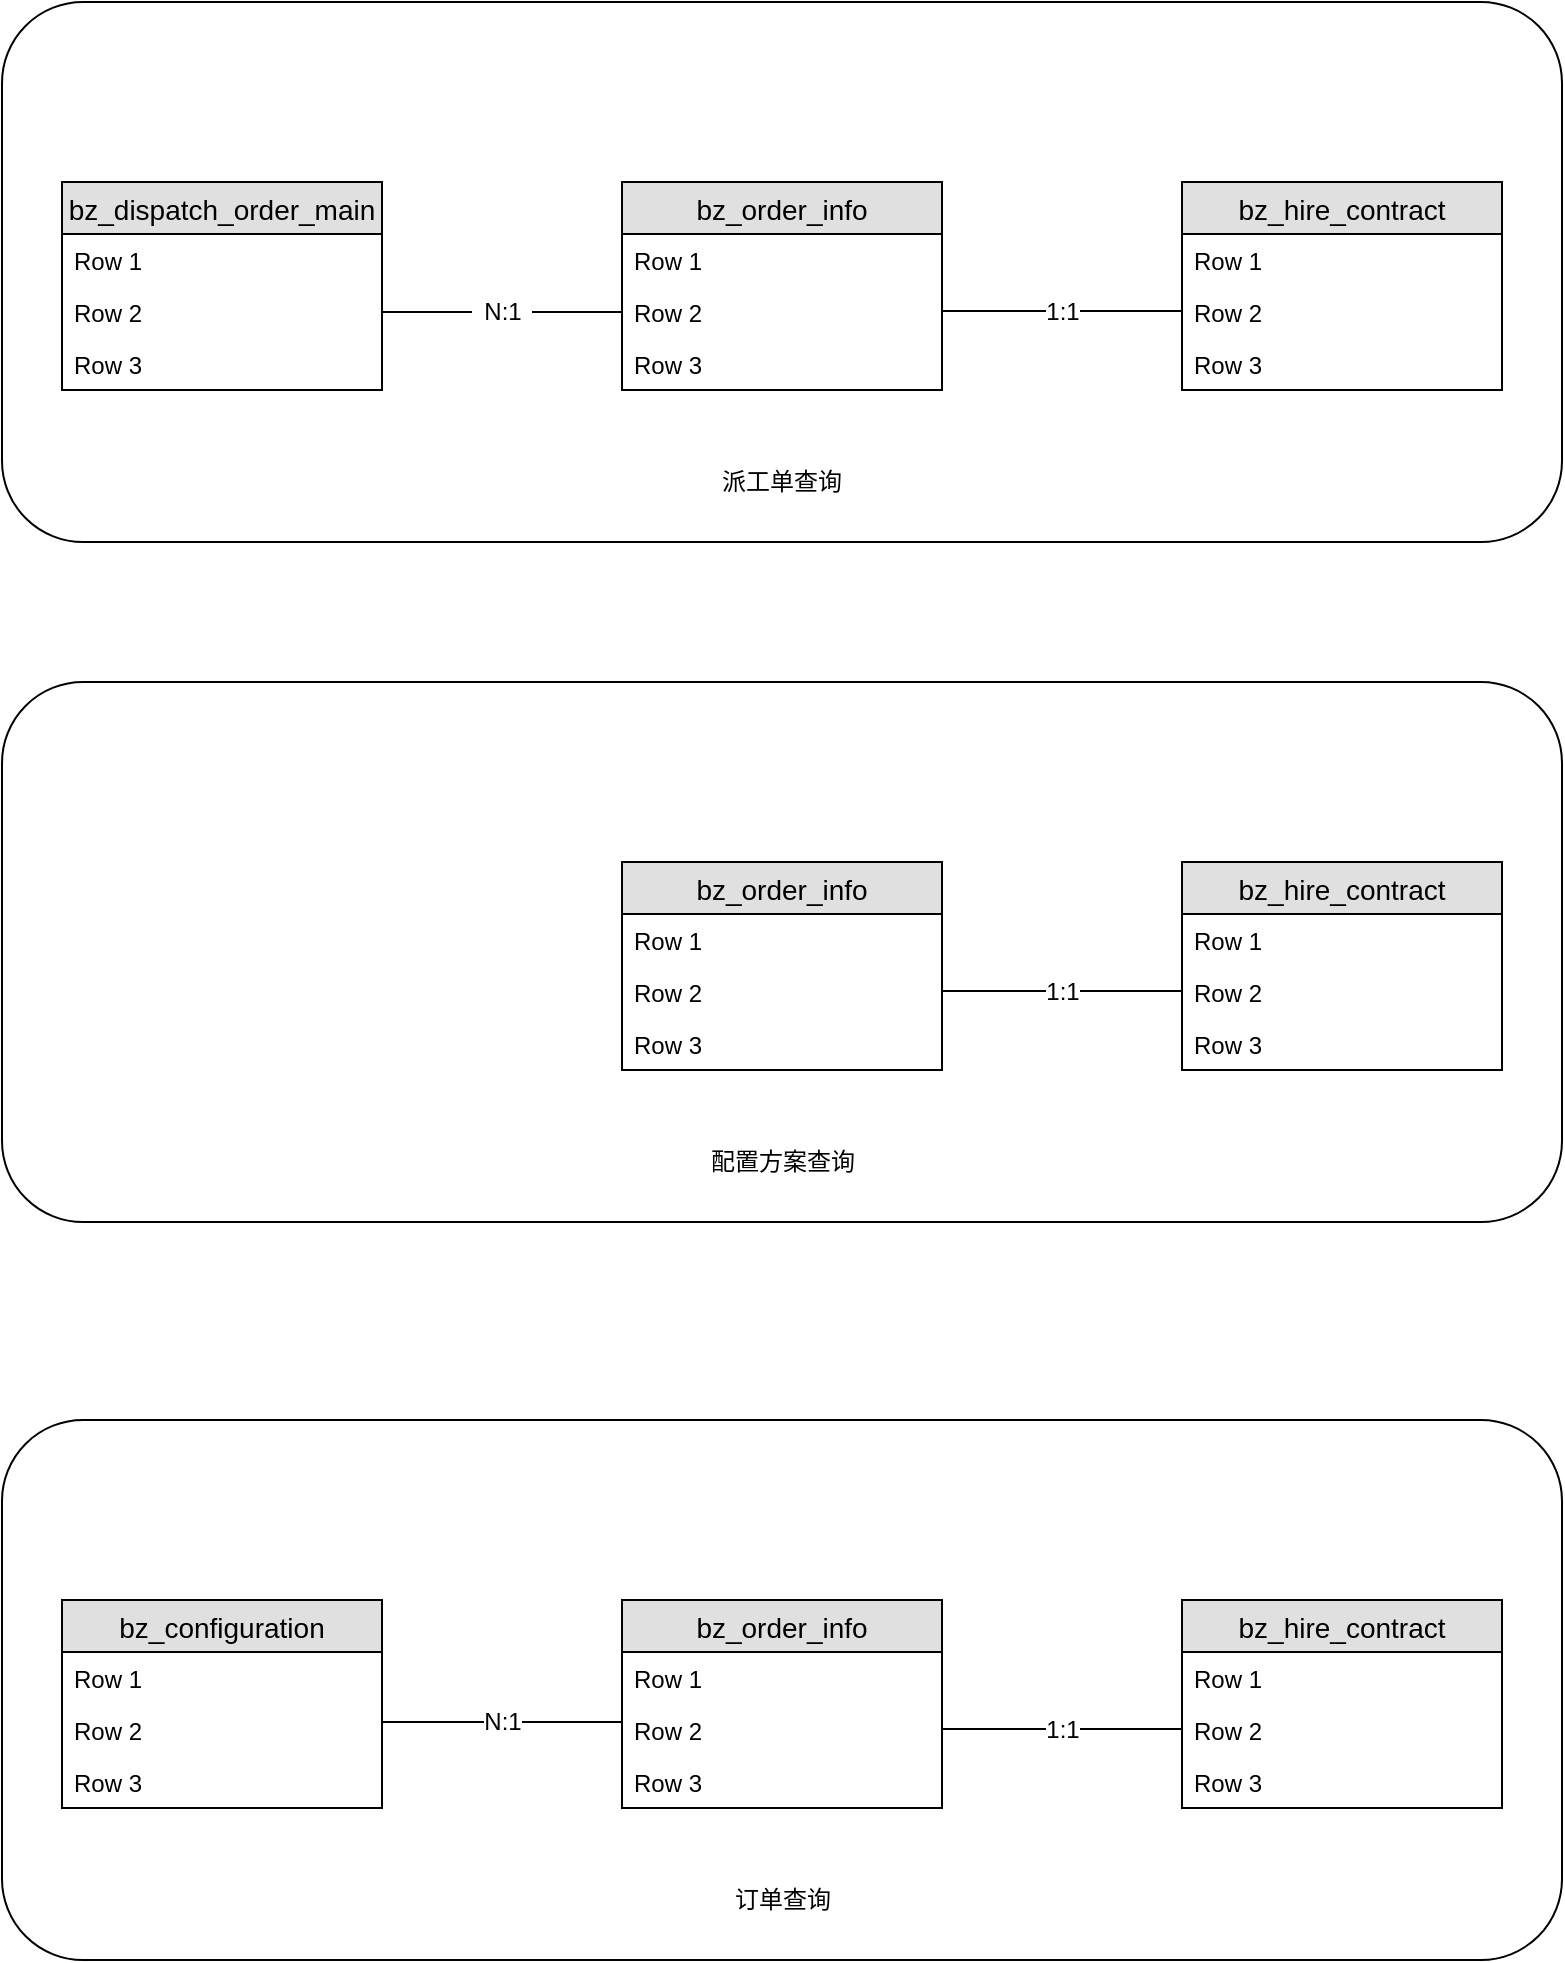 <mxfile version="12.4.2" type="github" pages="1">
  <diagram id="rW7b4nVCKHTJPiQgu7Rn" name="第 1 页">
    <mxGraphModel dx="1422" dy="762" grid="1" gridSize="10" guides="1" tooltips="1" connect="1" arrows="1" fold="1" page="1" pageScale="1" pageWidth="827" pageHeight="1169" math="0" shadow="0">
      <root>
        <mxCell id="0"/>
        <mxCell id="1" parent="0"/>
        <mxCell id="9NOth7-igrCUzFacUM3O-35" value="" style="rounded=1;whiteSpace=wrap;html=1;" vertex="1" parent="1">
          <mxGeometry y="190" width="780" height="270" as="geometry"/>
        </mxCell>
        <mxCell id="9NOth7-igrCUzFacUM3O-12" value="bz_order_info" style="swimlane;fontStyle=0;childLayout=stackLayout;horizontal=1;startSize=26;fillColor=#e0e0e0;horizontalStack=0;resizeParent=1;resizeParentMax=0;resizeLast=0;collapsible=1;marginBottom=0;swimlaneFillColor=#ffffff;align=center;fontSize=14;" vertex="1" parent="1">
          <mxGeometry x="310" y="280" width="160" height="104" as="geometry">
            <mxRectangle x="130" y="220" width="120" height="26" as="alternateBounds"/>
          </mxGeometry>
        </mxCell>
        <mxCell id="9NOth7-igrCUzFacUM3O-13" value="Row 1" style="text;strokeColor=none;fillColor=none;spacingLeft=4;spacingRight=4;overflow=hidden;rotatable=0;points=[[0,0.5],[1,0.5]];portConstraint=eastwest;fontSize=12;" vertex="1" parent="9NOth7-igrCUzFacUM3O-12">
          <mxGeometry y="26" width="160" height="26" as="geometry"/>
        </mxCell>
        <mxCell id="9NOth7-igrCUzFacUM3O-14" value="Row 2" style="text;strokeColor=none;fillColor=none;spacingLeft=4;spacingRight=4;overflow=hidden;rotatable=0;points=[[0,0.5],[1,0.5]];portConstraint=eastwest;fontSize=12;" vertex="1" parent="9NOth7-igrCUzFacUM3O-12">
          <mxGeometry y="52" width="160" height="26" as="geometry"/>
        </mxCell>
        <mxCell id="9NOth7-igrCUzFacUM3O-15" value="Row 3" style="text;strokeColor=none;fillColor=none;spacingLeft=4;spacingRight=4;overflow=hidden;rotatable=0;points=[[0,0.5],[1,0.5]];portConstraint=eastwest;fontSize=12;" vertex="1" parent="9NOth7-igrCUzFacUM3O-12">
          <mxGeometry y="78" width="160" height="26" as="geometry"/>
        </mxCell>
        <mxCell id="9NOth7-igrCUzFacUM3O-19" value="bz_hire_contract" style="swimlane;fontStyle=0;childLayout=stackLayout;horizontal=1;startSize=26;fillColor=#e0e0e0;horizontalStack=0;resizeParent=1;resizeParentMax=0;resizeLast=0;collapsible=1;marginBottom=0;swimlaneFillColor=#ffffff;align=center;fontSize=14;" vertex="1" parent="1">
          <mxGeometry x="590" y="280" width="160" height="104" as="geometry">
            <mxRectangle x="130" y="220" width="120" height="26" as="alternateBounds"/>
          </mxGeometry>
        </mxCell>
        <mxCell id="9NOth7-igrCUzFacUM3O-20" value="Row 1" style="text;strokeColor=none;fillColor=none;spacingLeft=4;spacingRight=4;overflow=hidden;rotatable=0;points=[[0,0.5],[1,0.5]];portConstraint=eastwest;fontSize=12;" vertex="1" parent="9NOth7-igrCUzFacUM3O-19">
          <mxGeometry y="26" width="160" height="26" as="geometry"/>
        </mxCell>
        <mxCell id="9NOth7-igrCUzFacUM3O-21" value="Row 2" style="text;strokeColor=none;fillColor=none;spacingLeft=4;spacingRight=4;overflow=hidden;rotatable=0;points=[[0,0.5],[1,0.5]];portConstraint=eastwest;fontSize=12;" vertex="1" parent="9NOth7-igrCUzFacUM3O-19">
          <mxGeometry y="52" width="160" height="26" as="geometry"/>
        </mxCell>
        <mxCell id="9NOth7-igrCUzFacUM3O-22" value="Row 3" style="text;strokeColor=none;fillColor=none;spacingLeft=4;spacingRight=4;overflow=hidden;rotatable=0;points=[[0,0.5],[1,0.5]];portConstraint=eastwest;fontSize=12;" vertex="1" parent="9NOth7-igrCUzFacUM3O-19">
          <mxGeometry y="78" width="160" height="26" as="geometry"/>
        </mxCell>
        <mxCell id="9NOth7-igrCUzFacUM3O-23" value="bz_dispatch_order_main" style="swimlane;fontStyle=0;childLayout=stackLayout;horizontal=1;startSize=26;fillColor=#e0e0e0;horizontalStack=0;resizeParent=1;resizeParentMax=0;resizeLast=0;collapsible=1;marginBottom=0;swimlaneFillColor=#ffffff;align=center;fontSize=14;" vertex="1" parent="1">
          <mxGeometry x="30" y="280" width="160" height="104" as="geometry">
            <mxRectangle x="130" y="220" width="120" height="26" as="alternateBounds"/>
          </mxGeometry>
        </mxCell>
        <mxCell id="9NOth7-igrCUzFacUM3O-24" value="Row 1" style="text;strokeColor=none;fillColor=none;spacingLeft=4;spacingRight=4;overflow=hidden;rotatable=0;points=[[0,0.5],[1,0.5]];portConstraint=eastwest;fontSize=12;" vertex="1" parent="9NOth7-igrCUzFacUM3O-23">
          <mxGeometry y="26" width="160" height="26" as="geometry"/>
        </mxCell>
        <mxCell id="9NOth7-igrCUzFacUM3O-25" value="Row 2" style="text;strokeColor=none;fillColor=none;spacingLeft=4;spacingRight=4;overflow=hidden;rotatable=0;points=[[0,0.5],[1,0.5]];portConstraint=eastwest;fontSize=12;" vertex="1" parent="9NOth7-igrCUzFacUM3O-23">
          <mxGeometry y="52" width="160" height="26" as="geometry"/>
        </mxCell>
        <mxCell id="9NOth7-igrCUzFacUM3O-26" value="Row 3" style="text;strokeColor=none;fillColor=none;spacingLeft=4;spacingRight=4;overflow=hidden;rotatable=0;points=[[0,0.5],[1,0.5]];portConstraint=eastwest;fontSize=12;" vertex="1" parent="9NOth7-igrCUzFacUM3O-23">
          <mxGeometry y="78" width="160" height="26" as="geometry"/>
        </mxCell>
        <mxCell id="9NOth7-igrCUzFacUM3O-27" value="" style="endArrow=none;html=1;rounded=0;entryX=0;entryY=0.5;entryDx=0;entryDy=0;exitX=1;exitY=0.5;exitDx=0;exitDy=0;" edge="1" parent="1">
          <mxGeometry relative="1" as="geometry">
            <mxPoint x="470" y="344.5" as="sourcePoint"/>
            <mxPoint x="590" y="344.5" as="targetPoint"/>
          </mxGeometry>
        </mxCell>
        <mxCell id="9NOth7-igrCUzFacUM3O-34" value="1:1" style="text;html=1;align=center;verticalAlign=middle;resizable=0;points=[];;labelBackgroundColor=#ffffff;" vertex="1" connectable="0" parent="9NOth7-igrCUzFacUM3O-27">
          <mxGeometry x="0.517" relative="1" as="geometry">
            <mxPoint x="-31" as="offset"/>
          </mxGeometry>
        </mxCell>
        <mxCell id="9NOth7-igrCUzFacUM3O-28" value="" style="endArrow=none;html=1;rounded=0;entryX=0;entryY=0.5;entryDx=0;entryDy=0;exitX=1;exitY=0.5;exitDx=0;exitDy=0;" edge="1" parent="1" source="9NOth7-igrCUzFacUM3O-32" target="9NOth7-igrCUzFacUM3O-14">
          <mxGeometry relative="1" as="geometry">
            <mxPoint x="220" y="331.5" as="sourcePoint"/>
            <mxPoint x="310" y="331.5" as="targetPoint"/>
          </mxGeometry>
        </mxCell>
        <mxCell id="9NOth7-igrCUzFacUM3O-32" value="N:1" style="text;html=1;align=center;verticalAlign=middle;resizable=0;points=[];;autosize=1;" vertex="1" parent="1">
          <mxGeometry x="235" y="335" width="30" height="20" as="geometry"/>
        </mxCell>
        <mxCell id="9NOth7-igrCUzFacUM3O-33" value="" style="endArrow=none;html=1;rounded=0;entryX=0;entryY=0.5;entryDx=0;entryDy=0;exitX=1;exitY=0.5;exitDx=0;exitDy=0;" edge="1" parent="1" source="9NOth7-igrCUzFacUM3O-25" target="9NOth7-igrCUzFacUM3O-32">
          <mxGeometry relative="1" as="geometry">
            <mxPoint x="190" y="345" as="sourcePoint"/>
            <mxPoint x="310" y="345" as="targetPoint"/>
          </mxGeometry>
        </mxCell>
        <mxCell id="9NOth7-igrCUzFacUM3O-38" value="派工单查询" style="text;html=1;strokeColor=none;fillColor=none;align=center;verticalAlign=middle;whiteSpace=wrap;rounded=0;" vertex="1" parent="1">
          <mxGeometry x="355" y="420" width="70" height="20" as="geometry"/>
        </mxCell>
        <mxCell id="9NOth7-igrCUzFacUM3O-39" value="" style="rounded=1;whiteSpace=wrap;html=1;" vertex="1" parent="1">
          <mxGeometry y="530" width="780" height="270" as="geometry"/>
        </mxCell>
        <mxCell id="9NOth7-igrCUzFacUM3O-40" value="bz_order_info" style="swimlane;fontStyle=0;childLayout=stackLayout;horizontal=1;startSize=26;fillColor=#e0e0e0;horizontalStack=0;resizeParent=1;resizeParentMax=0;resizeLast=0;collapsible=1;marginBottom=0;swimlaneFillColor=#ffffff;align=center;fontSize=14;" vertex="1" parent="1">
          <mxGeometry x="310" y="620" width="160" height="104" as="geometry">
            <mxRectangle x="130" y="220" width="120" height="26" as="alternateBounds"/>
          </mxGeometry>
        </mxCell>
        <mxCell id="9NOth7-igrCUzFacUM3O-41" value="Row 1" style="text;strokeColor=none;fillColor=none;spacingLeft=4;spacingRight=4;overflow=hidden;rotatable=0;points=[[0,0.5],[1,0.5]];portConstraint=eastwest;fontSize=12;" vertex="1" parent="9NOth7-igrCUzFacUM3O-40">
          <mxGeometry y="26" width="160" height="26" as="geometry"/>
        </mxCell>
        <mxCell id="9NOth7-igrCUzFacUM3O-42" value="Row 2" style="text;strokeColor=none;fillColor=none;spacingLeft=4;spacingRight=4;overflow=hidden;rotatable=0;points=[[0,0.5],[1,0.5]];portConstraint=eastwest;fontSize=12;" vertex="1" parent="9NOth7-igrCUzFacUM3O-40">
          <mxGeometry y="52" width="160" height="26" as="geometry"/>
        </mxCell>
        <mxCell id="9NOth7-igrCUzFacUM3O-43" value="Row 3" style="text;strokeColor=none;fillColor=none;spacingLeft=4;spacingRight=4;overflow=hidden;rotatable=0;points=[[0,0.5],[1,0.5]];portConstraint=eastwest;fontSize=12;" vertex="1" parent="9NOth7-igrCUzFacUM3O-40">
          <mxGeometry y="78" width="160" height="26" as="geometry"/>
        </mxCell>
        <mxCell id="9NOth7-igrCUzFacUM3O-44" value="bz_hire_contract" style="swimlane;fontStyle=0;childLayout=stackLayout;horizontal=1;startSize=26;fillColor=#e0e0e0;horizontalStack=0;resizeParent=1;resizeParentMax=0;resizeLast=0;collapsible=1;marginBottom=0;swimlaneFillColor=#ffffff;align=center;fontSize=14;" vertex="1" parent="1">
          <mxGeometry x="590" y="620" width="160" height="104" as="geometry">
            <mxRectangle x="130" y="220" width="120" height="26" as="alternateBounds"/>
          </mxGeometry>
        </mxCell>
        <mxCell id="9NOth7-igrCUzFacUM3O-45" value="Row 1" style="text;strokeColor=none;fillColor=none;spacingLeft=4;spacingRight=4;overflow=hidden;rotatable=0;points=[[0,0.5],[1,0.5]];portConstraint=eastwest;fontSize=12;" vertex="1" parent="9NOth7-igrCUzFacUM3O-44">
          <mxGeometry y="26" width="160" height="26" as="geometry"/>
        </mxCell>
        <mxCell id="9NOth7-igrCUzFacUM3O-46" value="Row 2" style="text;strokeColor=none;fillColor=none;spacingLeft=4;spacingRight=4;overflow=hidden;rotatable=0;points=[[0,0.5],[1,0.5]];portConstraint=eastwest;fontSize=12;" vertex="1" parent="9NOth7-igrCUzFacUM3O-44">
          <mxGeometry y="52" width="160" height="26" as="geometry"/>
        </mxCell>
        <mxCell id="9NOth7-igrCUzFacUM3O-47" value="Row 3" style="text;strokeColor=none;fillColor=none;spacingLeft=4;spacingRight=4;overflow=hidden;rotatable=0;points=[[0,0.5],[1,0.5]];portConstraint=eastwest;fontSize=12;" vertex="1" parent="9NOth7-igrCUzFacUM3O-44">
          <mxGeometry y="78" width="160" height="26" as="geometry"/>
        </mxCell>
        <mxCell id="9NOth7-igrCUzFacUM3O-52" value="" style="endArrow=none;html=1;rounded=0;entryX=0;entryY=0.5;entryDx=0;entryDy=0;exitX=1;exitY=0.5;exitDx=0;exitDy=0;" edge="1" parent="1">
          <mxGeometry relative="1" as="geometry">
            <mxPoint x="470" y="684.5" as="sourcePoint"/>
            <mxPoint x="590" y="684.5" as="targetPoint"/>
          </mxGeometry>
        </mxCell>
        <mxCell id="9NOth7-igrCUzFacUM3O-53" value="1:1" style="text;html=1;align=center;verticalAlign=middle;resizable=0;points=[];;labelBackgroundColor=#ffffff;" vertex="1" connectable="0" parent="9NOth7-igrCUzFacUM3O-52">
          <mxGeometry x="0.517" relative="1" as="geometry">
            <mxPoint x="-31" as="offset"/>
          </mxGeometry>
        </mxCell>
        <mxCell id="9NOth7-igrCUzFacUM3O-57" value="配置方案查询" style="text;html=1;strokeColor=none;fillColor=none;align=center;verticalAlign=middle;whiteSpace=wrap;rounded=0;" vertex="1" parent="1">
          <mxGeometry x="347.5" y="760" width="85" height="20" as="geometry"/>
        </mxCell>
        <mxCell id="9NOth7-igrCUzFacUM3O-59" value="" style="rounded=1;whiteSpace=wrap;html=1;" vertex="1" parent="1">
          <mxGeometry y="899" width="780" height="270" as="geometry"/>
        </mxCell>
        <mxCell id="9NOth7-igrCUzFacUM3O-60" value="bz_order_info" style="swimlane;fontStyle=0;childLayout=stackLayout;horizontal=1;startSize=26;fillColor=#e0e0e0;horizontalStack=0;resizeParent=1;resizeParentMax=0;resizeLast=0;collapsible=1;marginBottom=0;swimlaneFillColor=#ffffff;align=center;fontSize=14;" vertex="1" parent="1">
          <mxGeometry x="310" y="989" width="160" height="104" as="geometry">
            <mxRectangle x="130" y="220" width="120" height="26" as="alternateBounds"/>
          </mxGeometry>
        </mxCell>
        <mxCell id="9NOth7-igrCUzFacUM3O-61" value="Row 1" style="text;strokeColor=none;fillColor=none;spacingLeft=4;spacingRight=4;overflow=hidden;rotatable=0;points=[[0,0.5],[1,0.5]];portConstraint=eastwest;fontSize=12;" vertex="1" parent="9NOth7-igrCUzFacUM3O-60">
          <mxGeometry y="26" width="160" height="26" as="geometry"/>
        </mxCell>
        <mxCell id="9NOth7-igrCUzFacUM3O-62" value="Row 2" style="text;strokeColor=none;fillColor=none;spacingLeft=4;spacingRight=4;overflow=hidden;rotatable=0;points=[[0,0.5],[1,0.5]];portConstraint=eastwest;fontSize=12;" vertex="1" parent="9NOth7-igrCUzFacUM3O-60">
          <mxGeometry y="52" width="160" height="26" as="geometry"/>
        </mxCell>
        <mxCell id="9NOth7-igrCUzFacUM3O-63" value="Row 3" style="text;strokeColor=none;fillColor=none;spacingLeft=4;spacingRight=4;overflow=hidden;rotatable=0;points=[[0,0.5],[1,0.5]];portConstraint=eastwest;fontSize=12;" vertex="1" parent="9NOth7-igrCUzFacUM3O-60">
          <mxGeometry y="78" width="160" height="26" as="geometry"/>
        </mxCell>
        <mxCell id="9NOth7-igrCUzFacUM3O-64" value="bz_hire_contract" style="swimlane;fontStyle=0;childLayout=stackLayout;horizontal=1;startSize=26;fillColor=#e0e0e0;horizontalStack=0;resizeParent=1;resizeParentMax=0;resizeLast=0;collapsible=1;marginBottom=0;swimlaneFillColor=#ffffff;align=center;fontSize=14;" vertex="1" parent="1">
          <mxGeometry x="590" y="989" width="160" height="104" as="geometry">
            <mxRectangle x="130" y="220" width="120" height="26" as="alternateBounds"/>
          </mxGeometry>
        </mxCell>
        <mxCell id="9NOth7-igrCUzFacUM3O-65" value="Row 1" style="text;strokeColor=none;fillColor=none;spacingLeft=4;spacingRight=4;overflow=hidden;rotatable=0;points=[[0,0.5],[1,0.5]];portConstraint=eastwest;fontSize=12;" vertex="1" parent="9NOth7-igrCUzFacUM3O-64">
          <mxGeometry y="26" width="160" height="26" as="geometry"/>
        </mxCell>
        <mxCell id="9NOth7-igrCUzFacUM3O-66" value="Row 2" style="text;strokeColor=none;fillColor=none;spacingLeft=4;spacingRight=4;overflow=hidden;rotatable=0;points=[[0,0.5],[1,0.5]];portConstraint=eastwest;fontSize=12;" vertex="1" parent="9NOth7-igrCUzFacUM3O-64">
          <mxGeometry y="52" width="160" height="26" as="geometry"/>
        </mxCell>
        <mxCell id="9NOth7-igrCUzFacUM3O-67" value="Row 3" style="text;strokeColor=none;fillColor=none;spacingLeft=4;spacingRight=4;overflow=hidden;rotatable=0;points=[[0,0.5],[1,0.5]];portConstraint=eastwest;fontSize=12;" vertex="1" parent="9NOth7-igrCUzFacUM3O-64">
          <mxGeometry y="78" width="160" height="26" as="geometry"/>
        </mxCell>
        <mxCell id="9NOth7-igrCUzFacUM3O-68" value="" style="endArrow=none;html=1;rounded=0;entryX=0;entryY=0.5;entryDx=0;entryDy=0;exitX=1;exitY=0.5;exitDx=0;exitDy=0;" edge="1" parent="1">
          <mxGeometry relative="1" as="geometry">
            <mxPoint x="470" y="1053.5" as="sourcePoint"/>
            <mxPoint x="590" y="1053.5" as="targetPoint"/>
          </mxGeometry>
        </mxCell>
        <mxCell id="9NOth7-igrCUzFacUM3O-69" value="1:1" style="text;html=1;align=center;verticalAlign=middle;resizable=0;points=[];;labelBackgroundColor=#ffffff;" vertex="1" connectable="0" parent="9NOth7-igrCUzFacUM3O-68">
          <mxGeometry x="0.517" relative="1" as="geometry">
            <mxPoint x="-31" as="offset"/>
          </mxGeometry>
        </mxCell>
        <mxCell id="9NOth7-igrCUzFacUM3O-70" value="订单查询" style="text;html=1;strokeColor=none;fillColor=none;align=center;verticalAlign=middle;whiteSpace=wrap;rounded=0;" vertex="1" parent="1">
          <mxGeometry x="347.5" y="1129" width="85" height="20" as="geometry"/>
        </mxCell>
        <mxCell id="9NOth7-igrCUzFacUM3O-71" value="bz_configuration" style="swimlane;fontStyle=0;childLayout=stackLayout;horizontal=1;startSize=26;fillColor=#e0e0e0;horizontalStack=0;resizeParent=1;resizeParentMax=0;resizeLast=0;collapsible=1;marginBottom=0;swimlaneFillColor=#ffffff;align=center;fontSize=14;" vertex="1" parent="1">
          <mxGeometry x="30" y="989" width="160" height="104" as="geometry">
            <mxRectangle x="130" y="220" width="120" height="26" as="alternateBounds"/>
          </mxGeometry>
        </mxCell>
        <mxCell id="9NOth7-igrCUzFacUM3O-72" value="Row 1" style="text;strokeColor=none;fillColor=none;spacingLeft=4;spacingRight=4;overflow=hidden;rotatable=0;points=[[0,0.5],[1,0.5]];portConstraint=eastwest;fontSize=12;" vertex="1" parent="9NOth7-igrCUzFacUM3O-71">
          <mxGeometry y="26" width="160" height="26" as="geometry"/>
        </mxCell>
        <mxCell id="9NOth7-igrCUzFacUM3O-73" value="Row 2" style="text;strokeColor=none;fillColor=none;spacingLeft=4;spacingRight=4;overflow=hidden;rotatable=0;points=[[0,0.5],[1,0.5]];portConstraint=eastwest;fontSize=12;" vertex="1" parent="9NOth7-igrCUzFacUM3O-71">
          <mxGeometry y="52" width="160" height="26" as="geometry"/>
        </mxCell>
        <mxCell id="9NOth7-igrCUzFacUM3O-74" value="Row 3" style="text;strokeColor=none;fillColor=none;spacingLeft=4;spacingRight=4;overflow=hidden;rotatable=0;points=[[0,0.5],[1,0.5]];portConstraint=eastwest;fontSize=12;" vertex="1" parent="9NOth7-igrCUzFacUM3O-71">
          <mxGeometry y="78" width="160" height="26" as="geometry"/>
        </mxCell>
        <mxCell id="9NOth7-igrCUzFacUM3O-75" value="" style="endArrow=none;html=1;rounded=0;entryX=0;entryY=0.5;entryDx=0;entryDy=0;exitX=1;exitY=0.5;exitDx=0;exitDy=0;" edge="1" parent="1">
          <mxGeometry relative="1" as="geometry">
            <mxPoint x="190" y="1050" as="sourcePoint"/>
            <mxPoint x="310" y="1050" as="targetPoint"/>
          </mxGeometry>
        </mxCell>
        <mxCell id="9NOth7-igrCUzFacUM3O-76" value="N:1" style="text;html=1;align=center;verticalAlign=middle;resizable=0;points=[];;labelBackgroundColor=#ffffff;" vertex="1" connectable="0" parent="9NOth7-igrCUzFacUM3O-75">
          <mxGeometry x="0.517" relative="1" as="geometry">
            <mxPoint x="-31" as="offset"/>
          </mxGeometry>
        </mxCell>
      </root>
    </mxGraphModel>
  </diagram>
</mxfile>
